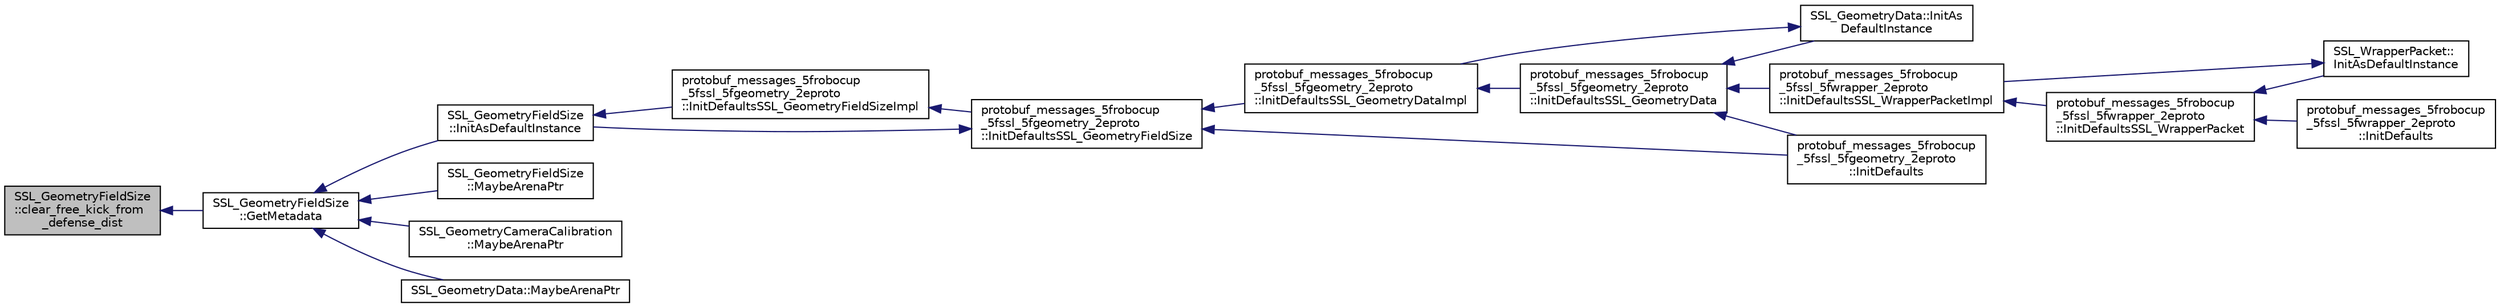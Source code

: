 digraph "SSL_GeometryFieldSize::clear_free_kick_from_defense_dist"
{
 // INTERACTIVE_SVG=YES
  edge [fontname="Helvetica",fontsize="10",labelfontname="Helvetica",labelfontsize="10"];
  node [fontname="Helvetica",fontsize="10",shape=record];
  rankdir="LR";
  Node1 [label="SSL_GeometryFieldSize\l::clear_free_kick_from\l_defense_dist",height=0.2,width=0.4,color="black", fillcolor="grey75", style="filled", fontcolor="black"];
  Node1 -> Node2 [dir="back",color="midnightblue",fontsize="10",style="solid",fontname="Helvetica"];
  Node2 [label="SSL_GeometryFieldSize\l::GetMetadata",height=0.2,width=0.4,color="black", fillcolor="white", style="filled",URL="$d2/d30/class_s_s_l___geometry_field_size.html#a6aae3e8ccd1e086cd6db6f5f969776f0"];
  Node2 -> Node3 [dir="back",color="midnightblue",fontsize="10",style="solid",fontname="Helvetica"];
  Node3 [label="SSL_GeometryFieldSize\l::InitAsDefaultInstance",height=0.2,width=0.4,color="black", fillcolor="white", style="filled",URL="$d2/d30/class_s_s_l___geometry_field_size.html#a371a676c3c37670304e6b29daca758f3"];
  Node3 -> Node4 [dir="back",color="midnightblue",fontsize="10",style="solid",fontname="Helvetica"];
  Node4 [label="protobuf_messages_5frobocup\l_5fssl_5fgeometry_2eproto\l::InitDefaultsSSL_GeometryFieldSizeImpl",height=0.2,width=0.4,color="black", fillcolor="white", style="filled",URL="$d4/d2b/namespaceprotobuf__messages__5frobocup__5fssl__5fgeometry__2eproto.html#ac5982160afc4c6c9c1388ab17bba4318"];
  Node4 -> Node5 [dir="back",color="midnightblue",fontsize="10",style="solid",fontname="Helvetica"];
  Node5 [label="protobuf_messages_5frobocup\l_5fssl_5fgeometry_2eproto\l::InitDefaultsSSL_GeometryFieldSize",height=0.2,width=0.4,color="black", fillcolor="white", style="filled",URL="$d4/d2b/namespaceprotobuf__messages__5frobocup__5fssl__5fgeometry__2eproto.html#a50dcacc4293002f8245afd4a713618b4"];
  Node5 -> Node6 [dir="back",color="midnightblue",fontsize="10",style="solid",fontname="Helvetica"];
  Node6 [label="protobuf_messages_5frobocup\l_5fssl_5fgeometry_2eproto\l::InitDefaultsSSL_GeometryDataImpl",height=0.2,width=0.4,color="black", fillcolor="white", style="filled",URL="$d4/d2b/namespaceprotobuf__messages__5frobocup__5fssl__5fgeometry__2eproto.html#a35073f1d246a8f2008de46cef826911a"];
  Node6 -> Node7 [dir="back",color="midnightblue",fontsize="10",style="solid",fontname="Helvetica"];
  Node7 [label="protobuf_messages_5frobocup\l_5fssl_5fgeometry_2eproto\l::InitDefaultsSSL_GeometryData",height=0.2,width=0.4,color="black", fillcolor="white", style="filled",URL="$d4/d2b/namespaceprotobuf__messages__5frobocup__5fssl__5fgeometry__2eproto.html#a5135d4ac6b00963f089c74c441e023b5"];
  Node7 -> Node8 [dir="back",color="midnightblue",fontsize="10",style="solid",fontname="Helvetica"];
  Node8 [label="SSL_GeometryData::InitAs\lDefaultInstance",height=0.2,width=0.4,color="black", fillcolor="white", style="filled",URL="$d2/d01/class_s_s_l___geometry_data.html#ac446d8dbbebbfdc0acbfad8aad50491c"];
  Node8 -> Node6 [dir="back",color="midnightblue",fontsize="10",style="solid",fontname="Helvetica"];
  Node7 -> Node9 [dir="back",color="midnightblue",fontsize="10",style="solid",fontname="Helvetica"];
  Node9 [label="protobuf_messages_5frobocup\l_5fssl_5fgeometry_2eproto\l::InitDefaults",height=0.2,width=0.4,color="black", fillcolor="white", style="filled",URL="$d4/d2b/namespaceprotobuf__messages__5frobocup__5fssl__5fgeometry__2eproto.html#af34826a54c96efb516ee9ac37d6c3701"];
  Node7 -> Node10 [dir="back",color="midnightblue",fontsize="10",style="solid",fontname="Helvetica"];
  Node10 [label="protobuf_messages_5frobocup\l_5fssl_5fwrapper_2eproto\l::InitDefaultsSSL_WrapperPacketImpl",height=0.2,width=0.4,color="black", fillcolor="white", style="filled",URL="$dd/db5/namespaceprotobuf__messages__5frobocup__5fssl__5fwrapper__2eproto.html#a80dce5872ee3d4a49e79ed6b67ead2b6"];
  Node10 -> Node11 [dir="back",color="midnightblue",fontsize="10",style="solid",fontname="Helvetica"];
  Node11 [label="protobuf_messages_5frobocup\l_5fssl_5fwrapper_2eproto\l::InitDefaultsSSL_WrapperPacket",height=0.2,width=0.4,color="black", fillcolor="white", style="filled",URL="$dd/db5/namespaceprotobuf__messages__5frobocup__5fssl__5fwrapper__2eproto.html#a759b1903d56c9a9d75043f593d768578"];
  Node11 -> Node12 [dir="back",color="midnightblue",fontsize="10",style="solid",fontname="Helvetica"];
  Node12 [label="SSL_WrapperPacket::\lInitAsDefaultInstance",height=0.2,width=0.4,color="black", fillcolor="white", style="filled",URL="$d3/ddc/class_s_s_l___wrapper_packet.html#ae6927fbac123ba2e3b682c0a895940cb"];
  Node12 -> Node10 [dir="back",color="midnightblue",fontsize="10",style="solid",fontname="Helvetica"];
  Node11 -> Node13 [dir="back",color="midnightblue",fontsize="10",style="solid",fontname="Helvetica"];
  Node13 [label="protobuf_messages_5frobocup\l_5fssl_5fwrapper_2eproto\l::InitDefaults",height=0.2,width=0.4,color="black", fillcolor="white", style="filled",URL="$dd/db5/namespaceprotobuf__messages__5frobocup__5fssl__5fwrapper__2eproto.html#a5c74e25b29edbf9a0f0ff80d5d914b22"];
  Node5 -> Node3 [dir="back",color="midnightblue",fontsize="10",style="solid",fontname="Helvetica"];
  Node5 -> Node9 [dir="back",color="midnightblue",fontsize="10",style="solid",fontname="Helvetica"];
  Node2 -> Node14 [dir="back",color="midnightblue",fontsize="10",style="solid",fontname="Helvetica"];
  Node14 [label="SSL_GeometryFieldSize\l::MaybeArenaPtr",height=0.2,width=0.4,color="black", fillcolor="white", style="filled",URL="$d2/d30/class_s_s_l___geometry_field_size.html#a91a7c044139587bd8051892c69c1ec30"];
  Node2 -> Node15 [dir="back",color="midnightblue",fontsize="10",style="solid",fontname="Helvetica"];
  Node15 [label="SSL_GeometryCameraCalibration\l::MaybeArenaPtr",height=0.2,width=0.4,color="black", fillcolor="white", style="filled",URL="$d0/d73/class_s_s_l___geometry_camera_calibration.html#a6ec34cfac4b6e9d9c112032a72ff5d1e"];
  Node2 -> Node16 [dir="back",color="midnightblue",fontsize="10",style="solid",fontname="Helvetica"];
  Node16 [label="SSL_GeometryData::MaybeArenaPtr",height=0.2,width=0.4,color="black", fillcolor="white", style="filled",URL="$d2/d01/class_s_s_l___geometry_data.html#a03949701b70aeb79c09218405ea4d263"];
}
